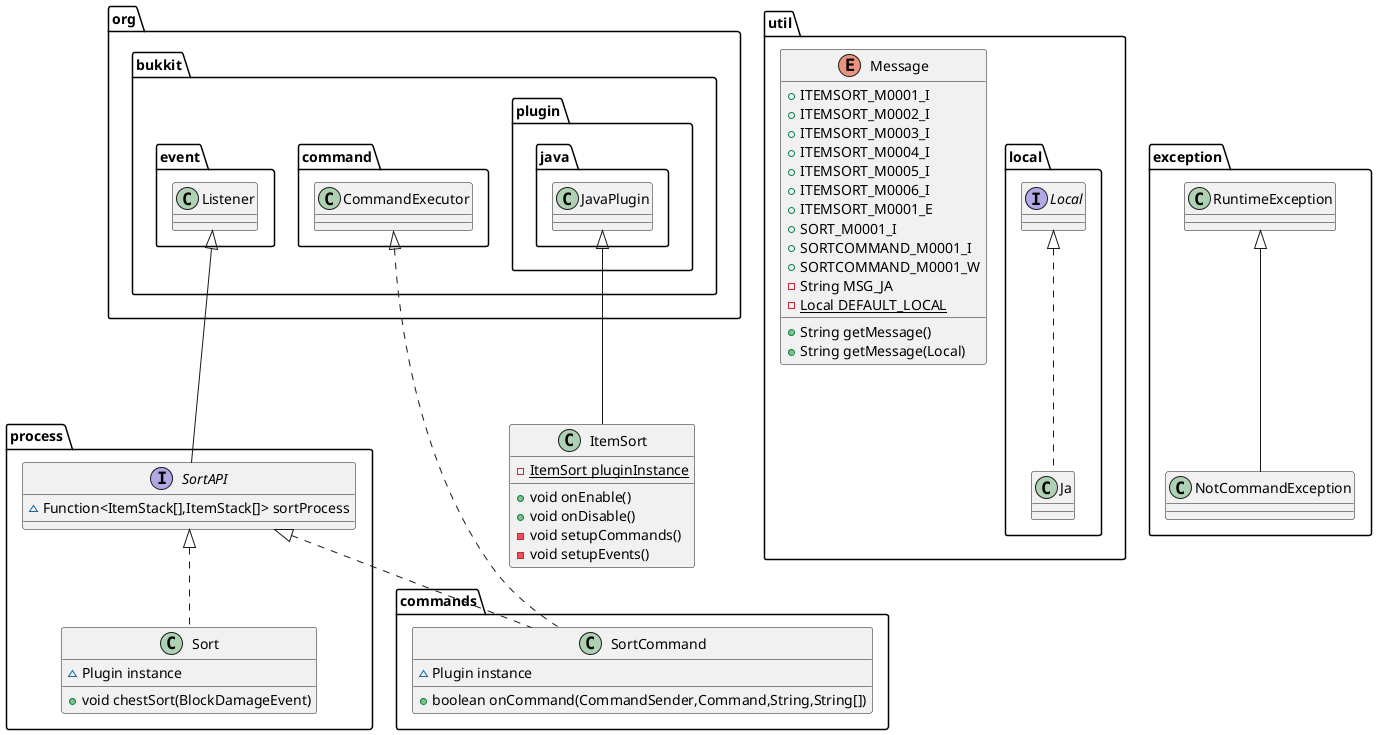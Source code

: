 @startuml
interface process.SortAPI {
~ Function<ItemStack[],ItemStack[]> sortProcess
}
interface util.local.Local {
}
class process.Sort {
~ Plugin instance
+ void chestSort(BlockDamageEvent)
}
class exception.NotCommandException {
}
class commands.SortCommand {
~ Plugin instance
+ boolean onCommand(CommandSender,Command,String,String[])
}
enum util.Message {
+  ITEMSORT_M0001_I
+  ITEMSORT_M0002_I
+  ITEMSORT_M0003_I
+  ITEMSORT_M0004_I
+  ITEMSORT_M0005_I
+  ITEMSORT_M0006_I
+  ITEMSORT_M0001_E
+  SORT_M0001_I
+  SORTCOMMAND_M0001_I
+  SORTCOMMAND_M0001_W
- String MSG_JA
- {static} Local DEFAULT_LOCAL
+ String getMessage()
+ String getMessage(Local)
}
class util.local.Ja {
}
class ItemSort {
- {static} ItemSort pluginInstance
+ void onEnable()
+ void onDisable()
- void setupCommands()
- void setupEvents()
}


org.bukkit.event.Listener <|-- process.SortAPI
process.SortAPI <|.. process.Sort
exception.RuntimeException <|-- exception.NotCommandException
org.bukkit.command.CommandExecutor <|.. commands.SortCommand
process.SortAPI <|.. commands.SortCommand
util.local.Local <|.. util.local.Ja
org.bukkit.plugin.java.JavaPlugin <|-- ItemSort
@enduml